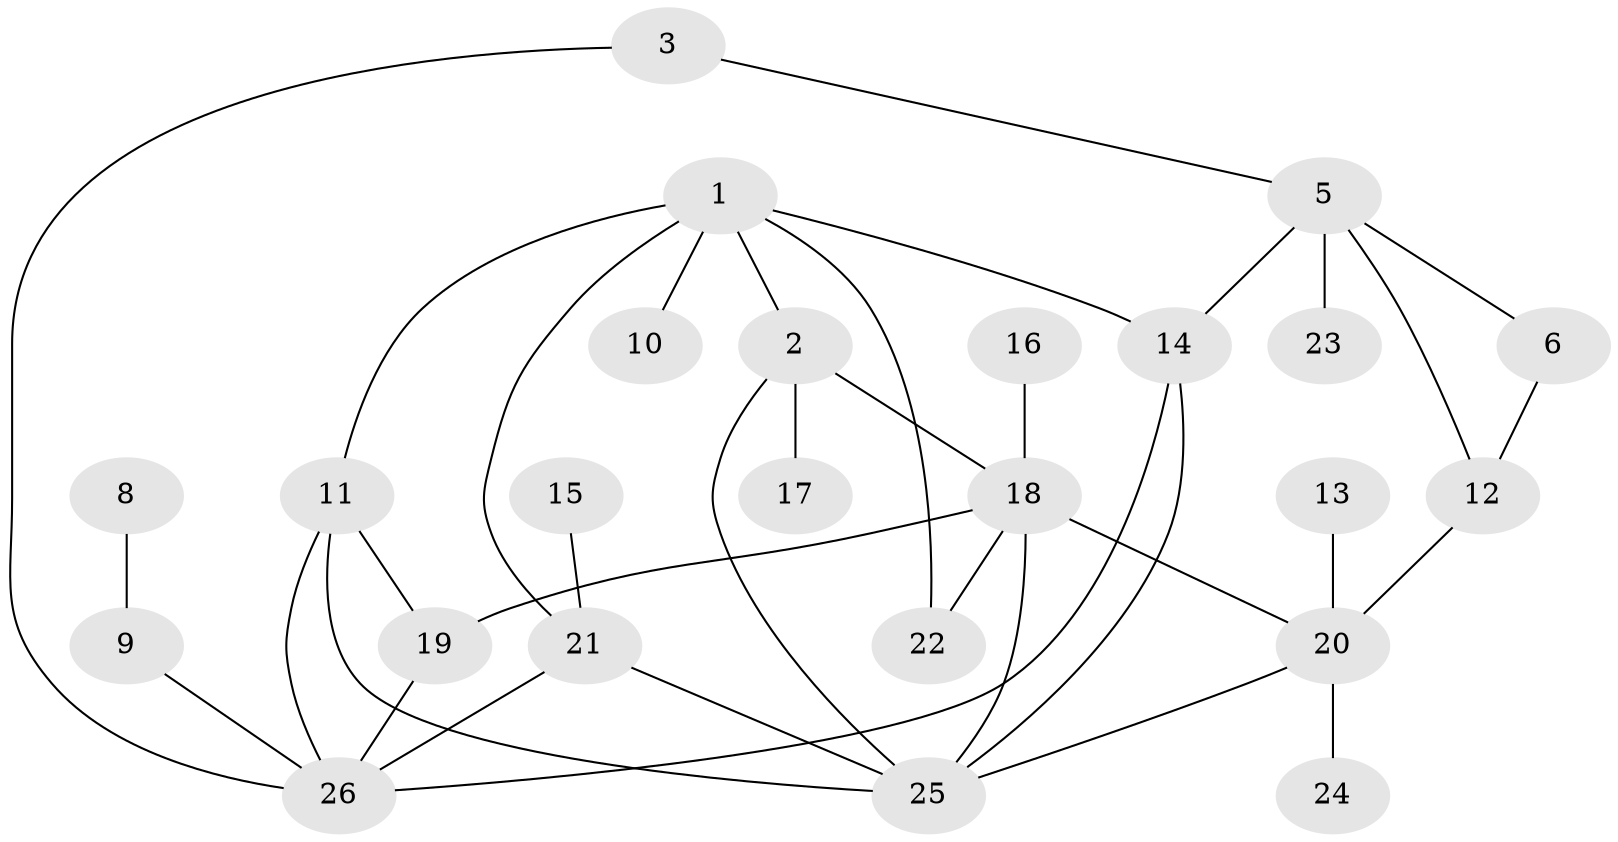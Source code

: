 // original degree distribution, {4: 0.1568627450980392, 2: 0.3333333333333333, 1: 0.21568627450980393, 3: 0.17647058823529413, 5: 0.0784313725490196, 0: 0.0392156862745098}
// Generated by graph-tools (version 1.1) at 2025/49/03/09/25 03:49:07]
// undirected, 24 vertices, 36 edges
graph export_dot {
graph [start="1"]
  node [color=gray90,style=filled];
  1;
  2;
  3;
  5;
  6;
  8;
  9;
  10;
  11;
  12;
  13;
  14;
  15;
  16;
  17;
  18;
  19;
  20;
  21;
  22;
  23;
  24;
  25;
  26;
  1 -- 2 [weight=1.0];
  1 -- 10 [weight=1.0];
  1 -- 11 [weight=1.0];
  1 -- 14 [weight=1.0];
  1 -- 21 [weight=1.0];
  1 -- 22 [weight=1.0];
  2 -- 17 [weight=1.0];
  2 -- 18 [weight=1.0];
  2 -- 25 [weight=1.0];
  3 -- 5 [weight=1.0];
  3 -- 26 [weight=1.0];
  5 -- 6 [weight=1.0];
  5 -- 12 [weight=1.0];
  5 -- 14 [weight=1.0];
  5 -- 23 [weight=1.0];
  6 -- 12 [weight=1.0];
  8 -- 9 [weight=1.0];
  9 -- 26 [weight=1.0];
  11 -- 19 [weight=2.0];
  11 -- 25 [weight=1.0];
  11 -- 26 [weight=1.0];
  12 -- 20 [weight=1.0];
  13 -- 20 [weight=1.0];
  14 -- 25 [weight=1.0];
  14 -- 26 [weight=1.0];
  15 -- 21 [weight=1.0];
  16 -- 18 [weight=1.0];
  18 -- 19 [weight=1.0];
  18 -- 20 [weight=1.0];
  18 -- 22 [weight=1.0];
  18 -- 25 [weight=1.0];
  19 -- 26 [weight=1.0];
  20 -- 24 [weight=1.0];
  20 -- 25 [weight=1.0];
  21 -- 25 [weight=1.0];
  21 -- 26 [weight=1.0];
}
